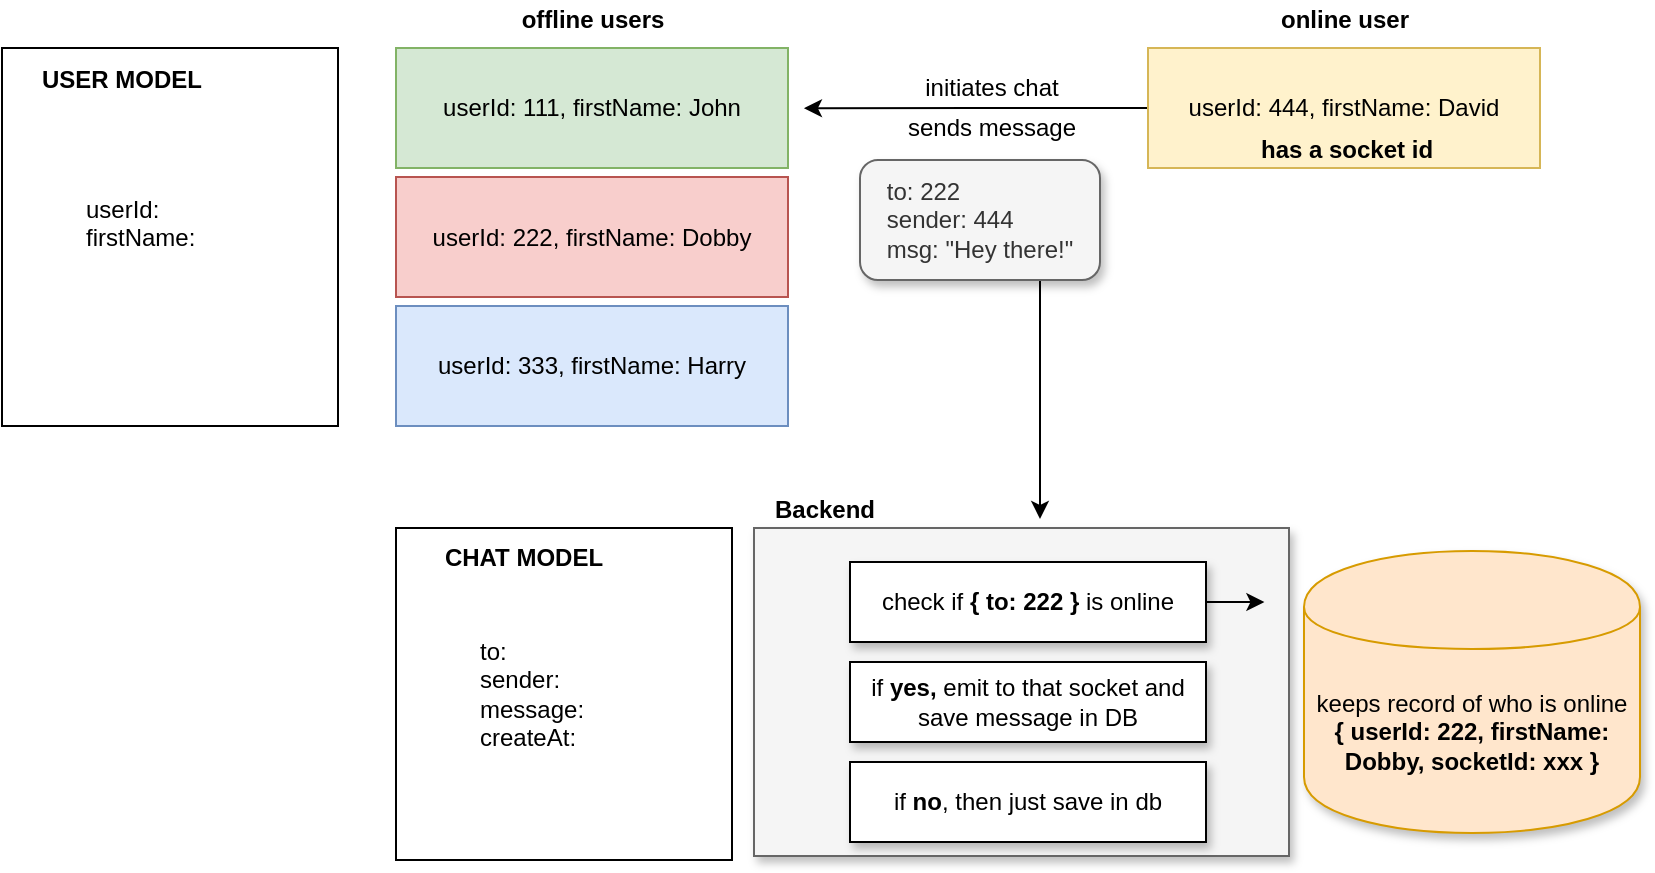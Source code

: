 <mxfile version="13.9.2" type="github">
  <diagram id="ERtJUcit2QA-R1B6kV4Z" name="Page-1">
    <mxGraphModel dx="973" dy="343" grid="0" gridSize="10" guides="1" tooltips="1" connect="1" arrows="1" fold="1" page="1" pageScale="1" pageWidth="1100" pageHeight="850" math="0" shadow="0">
      <root>
        <mxCell id="0" />
        <mxCell id="1" parent="0" />
        <mxCell id="n_6YIvcGTNlwgTO5OjOo-1" value="&lt;blockquote style=&quot;margin: 0 0 0 40px ; border: none ; padding: 0px&quot;&gt;userId:&lt;/blockquote&gt;&lt;blockquote style=&quot;margin: 0 0 0 40px ; border: none ; padding: 0px&quot;&gt;firstName:&lt;/blockquote&gt;&lt;blockquote style=&quot;margin: 0 0 0 40px ; border: none ; padding: 0px&quot;&gt;&amp;nbsp;&lt;/blockquote&gt;" style="rounded=0;whiteSpace=wrap;html=1;align=left;" parent="1" vertex="1">
          <mxGeometry x="40" y="40" width="168" height="189" as="geometry" />
        </mxCell>
        <mxCell id="ntHKBC9doP0J3iSfxOcG-1" value="&lt;b&gt;USER MODEL&lt;/b&gt;" style="text;html=1;strokeColor=none;fillColor=none;align=center;verticalAlign=middle;whiteSpace=wrap;rounded=0;" vertex="1" parent="1">
          <mxGeometry x="49" y="46" width="102" height="20" as="geometry" />
        </mxCell>
        <mxCell id="ntHKBC9doP0J3iSfxOcG-2" value="userId: 111, firstName: John" style="rounded=0;whiteSpace=wrap;html=1;fillColor=#d5e8d4;strokeColor=#82b366;" vertex="1" parent="1">
          <mxGeometry x="237" y="40" width="196" height="60" as="geometry" />
        </mxCell>
        <mxCell id="ntHKBC9doP0J3iSfxOcG-3" value="userId: 222, firstName: Dobby" style="rounded=0;whiteSpace=wrap;html=1;fillColor=#f8cecc;strokeColor=#b85450;" vertex="1" parent="1">
          <mxGeometry x="237" y="104.5" width="196" height="60" as="geometry" />
        </mxCell>
        <mxCell id="ntHKBC9doP0J3iSfxOcG-4" value="userId: 333, firstName: Harry" style="rounded=0;whiteSpace=wrap;html=1;fillColor=#dae8fc;strokeColor=#6c8ebf;" vertex="1" parent="1">
          <mxGeometry x="237" y="169" width="196" height="60" as="geometry" />
        </mxCell>
        <mxCell id="ntHKBC9doP0J3iSfxOcG-11" style="edgeStyle=orthogonalEdgeStyle;rounded=0;orthogonalLoop=1;jettySize=auto;html=1;exitX=0;exitY=0.5;exitDx=0;exitDy=0;" edge="1" parent="1" source="ntHKBC9doP0J3iSfxOcG-8">
          <mxGeometry relative="1" as="geometry">
            <mxPoint x="440.979" y="70.118" as="targetPoint" />
          </mxGeometry>
        </mxCell>
        <mxCell id="ntHKBC9doP0J3iSfxOcG-8" value="userId: 444, firstName: David" style="rounded=0;whiteSpace=wrap;html=1;fillColor=#fff2cc;strokeColor=#d6b656;" vertex="1" parent="1">
          <mxGeometry x="613" y="40" width="196" height="60" as="geometry" />
        </mxCell>
        <mxCell id="ntHKBC9doP0J3iSfxOcG-12" value="initiates chat" style="text;html=1;strokeColor=none;fillColor=none;align=center;verticalAlign=middle;whiteSpace=wrap;rounded=0;" vertex="1" parent="1">
          <mxGeometry x="473" y="50" width="124" height="20" as="geometry" />
        </mxCell>
        <mxCell id="ntHKBC9doP0J3iSfxOcG-13" value="&lt;b&gt;offline users&lt;/b&gt;" style="text;html=1;strokeColor=none;fillColor=none;align=center;verticalAlign=middle;whiteSpace=wrap;rounded=0;" vertex="1" parent="1">
          <mxGeometry x="289.5" y="16" width="91" height="20" as="geometry" />
        </mxCell>
        <mxCell id="ntHKBC9doP0J3iSfxOcG-14" value="&lt;b&gt;online user&lt;/b&gt;" style="text;html=1;strokeColor=none;fillColor=none;align=center;verticalAlign=middle;whiteSpace=wrap;rounded=0;" vertex="1" parent="1">
          <mxGeometry x="665.5" y="16" width="91" height="20" as="geometry" />
        </mxCell>
        <mxCell id="ntHKBC9doP0J3iSfxOcG-15" value="&lt;b&gt;has a socket id&lt;/b&gt;" style="text;html=1;align=center;verticalAlign=middle;resizable=0;points=[];autosize=1;" vertex="1" parent="1">
          <mxGeometry x="663.5" y="82" width="96" height="18" as="geometry" />
        </mxCell>
        <mxCell id="ntHKBC9doP0J3iSfxOcG-17" value="sends message" style="text;html=1;strokeColor=none;fillColor=none;align=center;verticalAlign=middle;whiteSpace=wrap;rounded=0;" vertex="1" parent="1">
          <mxGeometry x="473" y="70" width="124" height="20" as="geometry" />
        </mxCell>
        <mxCell id="ntHKBC9doP0J3iSfxOcG-25" style="edgeStyle=orthogonalEdgeStyle;rounded=0;orthogonalLoop=1;jettySize=auto;html=1;exitX=0.75;exitY=1;exitDx=0;exitDy=0;" edge="1" parent="1" source="ntHKBC9doP0J3iSfxOcG-18">
          <mxGeometry relative="1" as="geometry">
            <mxPoint x="559" y="275.475" as="targetPoint" />
          </mxGeometry>
        </mxCell>
        <mxCell id="ntHKBC9doP0J3iSfxOcG-18" value="&lt;div style=&quot;text-align: justify&quot;&gt;&lt;span&gt;to: 222&lt;/span&gt;&lt;/div&gt;&lt;div style=&quot;text-align: justify&quot;&gt;&lt;span&gt;sender: 444&lt;/span&gt;&lt;/div&gt;&lt;div style=&quot;text-align: justify&quot;&gt;&lt;span&gt;msg: &quot;Hey there!&quot;&lt;/span&gt;&lt;/div&gt;" style="rounded=1;whiteSpace=wrap;html=1;fillColor=#f5f5f5;strokeColor=#666666;fontColor=#333333;shadow=1;" vertex="1" parent="1">
          <mxGeometry x="469" y="96" width="120" height="60" as="geometry" />
        </mxCell>
        <mxCell id="ntHKBC9doP0J3iSfxOcG-19" value="keeps record of who is online&lt;br&gt;&lt;b&gt;{ userId: 222, firstName: Dobby, socketId: xxx }&lt;/b&gt;" style="shape=cylinder;whiteSpace=wrap;html=1;boundedLbl=1;backgroundOutline=1;shadow=1;fillColor=#ffe6cc;strokeColor=#d79b00;" vertex="1" parent="1">
          <mxGeometry x="691" y="291.5" width="168" height="141" as="geometry" />
        </mxCell>
        <mxCell id="ntHKBC9doP0J3iSfxOcG-20" value="" style="whiteSpace=wrap;html=1;shadow=1;fillColor=#f5f5f5;strokeColor=#666666;fontColor=#333333;" vertex="1" parent="1">
          <mxGeometry x="416" y="280" width="267.5" height="164" as="geometry" />
        </mxCell>
        <mxCell id="ntHKBC9doP0J3iSfxOcG-21" value="&lt;b&gt;Backend&lt;/b&gt;" style="text;html=1;align=center;verticalAlign=middle;resizable=0;points=[];autosize=1;" vertex="1" parent="1">
          <mxGeometry x="421" y="262" width="60" height="18" as="geometry" />
        </mxCell>
        <mxCell id="ntHKBC9doP0J3iSfxOcG-31" style="edgeStyle=orthogonalEdgeStyle;rounded=0;orthogonalLoop=1;jettySize=auto;html=1;exitX=1;exitY=0.5;exitDx=0;exitDy=0;entryX=0.954;entryY=0.226;entryDx=0;entryDy=0;entryPerimeter=0;" edge="1" parent="1" source="ntHKBC9doP0J3iSfxOcG-27" target="ntHKBC9doP0J3iSfxOcG-20">
          <mxGeometry relative="1" as="geometry" />
        </mxCell>
        <mxCell id="ntHKBC9doP0J3iSfxOcG-27" value="check if &lt;b&gt;{ to: 222 } &lt;/b&gt;is online" style="whiteSpace=wrap;html=1;shadow=1;" vertex="1" parent="1">
          <mxGeometry x="464" y="297" width="178" height="40" as="geometry" />
        </mxCell>
        <mxCell id="ntHKBC9doP0J3iSfxOcG-29" value="if &lt;b&gt;yes, &lt;/b&gt;emit to that socket and save message in DB" style="whiteSpace=wrap;html=1;shadow=1;" vertex="1" parent="1">
          <mxGeometry x="464" y="347" width="178" height="40" as="geometry" />
        </mxCell>
        <mxCell id="ntHKBC9doP0J3iSfxOcG-30" value="if &lt;b&gt;no&lt;/b&gt;, then just save in db" style="whiteSpace=wrap;html=1;shadow=1;" vertex="1" parent="1">
          <mxGeometry x="464" y="397" width="178" height="40" as="geometry" />
        </mxCell>
        <mxCell id="ntHKBC9doP0J3iSfxOcG-32" value="&lt;blockquote style=&quot;margin: 0 0 0 40px ; border: none ; padding: 0px&quot;&gt;to:&amp;nbsp;&lt;/blockquote&gt;&lt;blockquote style=&quot;margin: 0 0 0 40px ; border: none ; padding: 0px&quot;&gt;sender:&amp;nbsp;&lt;/blockquote&gt;&lt;blockquote style=&quot;margin: 0 0 0 40px ; border: none ; padding: 0px&quot;&gt;message:&amp;nbsp;&lt;/blockquote&gt;&lt;blockquote style=&quot;margin: 0 0 0 40px ; border: none ; padding: 0px&quot;&gt;createAt:&amp;nbsp;&lt;/blockquote&gt;" style="rounded=0;whiteSpace=wrap;html=1;align=left;" vertex="1" parent="1">
          <mxGeometry x="237" y="280" width="168" height="166" as="geometry" />
        </mxCell>
        <mxCell id="ntHKBC9doP0J3iSfxOcG-33" value="&lt;b&gt;CHAT MODEL&lt;/b&gt;" style="text;html=1;strokeColor=none;fillColor=none;align=center;verticalAlign=middle;whiteSpace=wrap;rounded=0;" vertex="1" parent="1">
          <mxGeometry x="250" y="285" width="102" height="20" as="geometry" />
        </mxCell>
      </root>
    </mxGraphModel>
  </diagram>
</mxfile>
